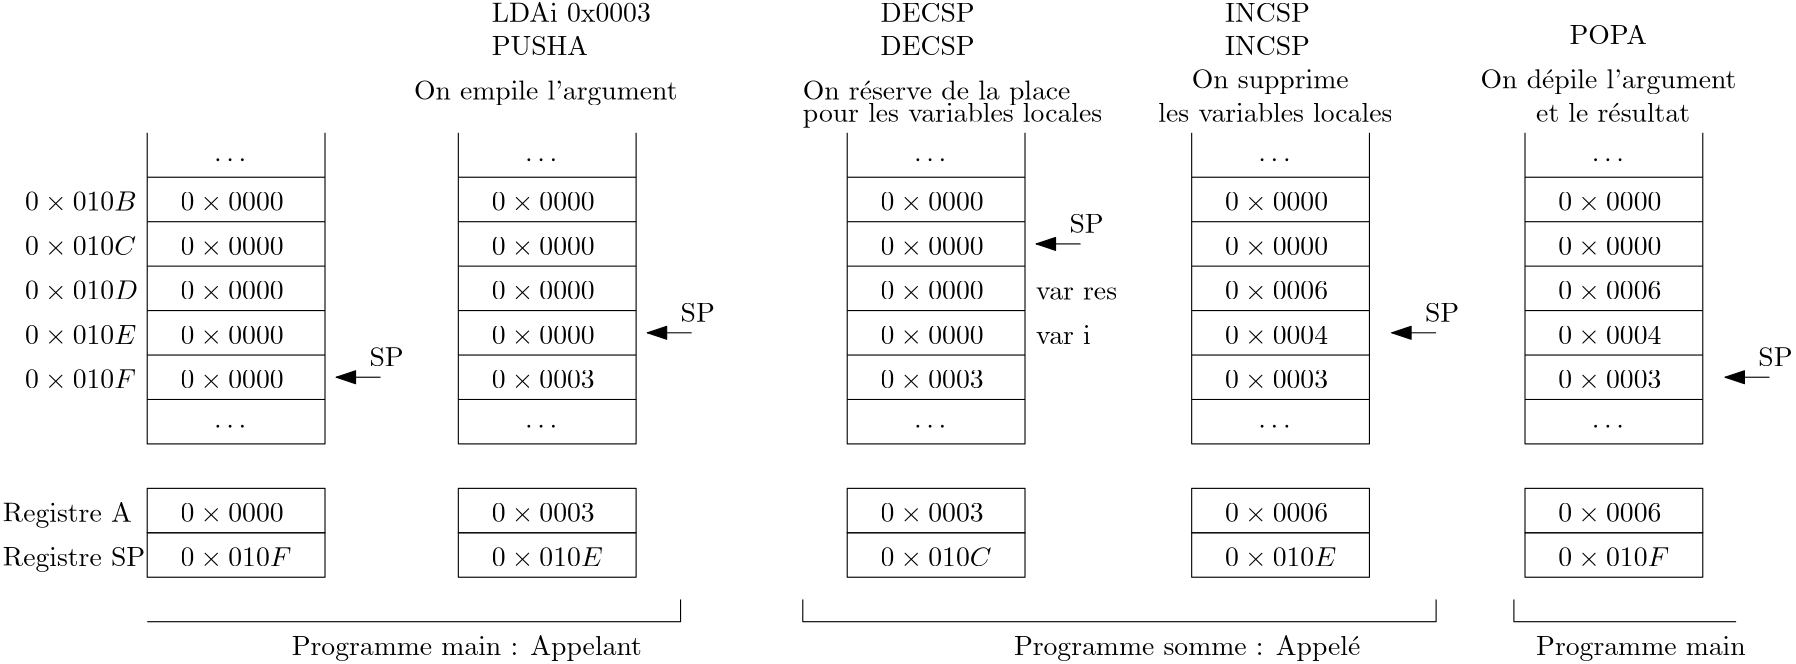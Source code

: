<?xml version="1.0"?>
<!DOCTYPE ipe SYSTEM "ipe.dtd">
<ipe version="70107" creator="Ipe 7.1.8">
<info created="D:20150826155902" modified="D:20150922093514"/>
<ipestyle name="basic">
<symbol name="arrow/arc(spx)">
<path stroke="sym-stroke" fill="sym-stroke" pen="sym-pen">
0 0 m
-1 0.333 l
-1 -0.333 l
h
</path>
</symbol>
<symbol name="arrow/farc(spx)">
<path stroke="sym-stroke" fill="white" pen="sym-pen">
0 0 m
-1 0.333 l
-1 -0.333 l
h
</path>
</symbol>
<symbol name="arrow/ptarc(spx)">
<path stroke="sym-stroke" fill="sym-stroke" pen="sym-pen">
0 0 m
-1 0.333 l
-0.8 0 l
-1 -0.333 l
h
</path>
</symbol>
<symbol name="arrow/fptarc(spx)">
<path stroke="sym-stroke" fill="white" pen="sym-pen">
0 0 m
-1 0.333 l
-0.8 0 l
-1 -0.333 l
h
</path>
</symbol>
<symbol name="mark/circle(sx)" transformations="translations">
<path fill="sym-stroke">
0.6 0 0 0.6 0 0 e
0.4 0 0 0.4 0 0 e
</path>
</symbol>
<symbol name="mark/disk(sx)" transformations="translations">
<path fill="sym-stroke">
0.6 0 0 0.6 0 0 e
</path>
</symbol>
<symbol name="mark/fdisk(sfx)" transformations="translations">
<group>
<path fill="sym-fill">
0.5 0 0 0.5 0 0 e
</path>
<path fill="sym-stroke" fillrule="eofill">
0.6 0 0 0.6 0 0 e
0.4 0 0 0.4 0 0 e
</path>
</group>
</symbol>
<symbol name="mark/box(sx)" transformations="translations">
<path fill="sym-stroke" fillrule="eofill">
-0.6 -0.6 m
0.6 -0.6 l
0.6 0.6 l
-0.6 0.6 l
h
-0.4 -0.4 m
0.4 -0.4 l
0.4 0.4 l
-0.4 0.4 l
h
</path>
</symbol>
<symbol name="mark/square(sx)" transformations="translations">
<path fill="sym-stroke">
-0.6 -0.6 m
0.6 -0.6 l
0.6 0.6 l
-0.6 0.6 l
h
</path>
</symbol>
<symbol name="mark/fsquare(sfx)" transformations="translations">
<group>
<path fill="sym-fill">
-0.5 -0.5 m
0.5 -0.5 l
0.5 0.5 l
-0.5 0.5 l
h
</path>
<path fill="sym-stroke" fillrule="eofill">
-0.6 -0.6 m
0.6 -0.6 l
0.6 0.6 l
-0.6 0.6 l
h
-0.4 -0.4 m
0.4 -0.4 l
0.4 0.4 l
-0.4 0.4 l
h
</path>
</group>
</symbol>
<symbol name="mark/cross(sx)" transformations="translations">
<group>
<path fill="sym-stroke">
-0.43 -0.57 m
0.57 0.43 l
0.43 0.57 l
-0.57 -0.43 l
h
</path>
<path fill="sym-stroke">
-0.43 0.57 m
0.57 -0.43 l
0.43 -0.57 l
-0.57 0.43 l
h
</path>
</group>
</symbol>
<symbol name="arrow/fnormal(spx)">
<path stroke="sym-stroke" fill="white" pen="sym-pen">
0 0 m
-1 0.333 l
-1 -0.333 l
h
</path>
</symbol>
<symbol name="arrow/pointed(spx)">
<path stroke="sym-stroke" fill="sym-stroke" pen="sym-pen">
0 0 m
-1 0.333 l
-0.8 0 l
-1 -0.333 l
h
</path>
</symbol>
<symbol name="arrow/fpointed(spx)">
<path stroke="sym-stroke" fill="white" pen="sym-pen">
0 0 m
-1 0.333 l
-0.8 0 l
-1 -0.333 l
h
</path>
</symbol>
<symbol name="arrow/linear(spx)">
<path stroke="sym-stroke" pen="sym-pen">
-1 0.333 m
0 0 l
-1 -0.333 l
</path>
</symbol>
<symbol name="arrow/fdouble(spx)">
<path stroke="sym-stroke" fill="white" pen="sym-pen">
0 0 m
-1 0.333 l
-1 -0.333 l
h
-1 0 m
-2 0.333 l
-2 -0.333 l
h
</path>
</symbol>
<symbol name="arrow/double(spx)">
<path stroke="sym-stroke" fill="sym-stroke" pen="sym-pen">
0 0 m
-1 0.333 l
-1 -0.333 l
h
-1 0 m
-2 0.333 l
-2 -0.333 l
h
</path>
</symbol>
<pen name="heavier" value="0.8"/>
<pen name="fat" value="1.2"/>
<pen name="ultrafat" value="2"/>
<symbolsize name="large" value="5"/>
<symbolsize name="small" value="2"/>
<symbolsize name="tiny" value="1.1"/>
<arrowsize name="large" value="10"/>
<arrowsize name="small" value="5"/>
<arrowsize name="tiny" value="3"/>
<color name="red" value="1 0 0"/>
<color name="green" value="0 1 0"/>
<color name="blue" value="0 0 1"/>
<color name="yellow" value="1 1 0"/>
<color name="orange" value="1 0.647 0"/>
<color name="gold" value="1 0.843 0"/>
<color name="purple" value="0.627 0.125 0.941"/>
<color name="gray" value="0.745"/>
<color name="brown" value="0.647 0.165 0.165"/>
<color name="navy" value="0 0 0.502"/>
<color name="pink" value="1 0.753 0.796"/>
<color name="seagreen" value="0.18 0.545 0.341"/>
<color name="turquoise" value="0.251 0.878 0.816"/>
<color name="violet" value="0.933 0.51 0.933"/>
<color name="darkblue" value="0 0 0.545"/>
<color name="darkcyan" value="0 0.545 0.545"/>
<color name="darkgray" value="0.663"/>
<color name="darkgreen" value="0 0.392 0"/>
<color name="darkmagenta" value="0.545 0 0.545"/>
<color name="darkorange" value="1 0.549 0"/>
<color name="darkred" value="0.545 0 0"/>
<color name="lightblue" value="0.678 0.847 0.902"/>
<color name="lightcyan" value="0.878 1 1"/>
<color name="lightgray" value="0.827"/>
<color name="lightgreen" value="0.565 0.933 0.565"/>
<color name="lightyellow" value="1 1 0.878"/>
<dashstyle name="dashed" value="[4] 0"/>
<dashstyle name="dotted" value="[1 3] 0"/>
<dashstyle name="dash dotted" value="[4 2 1 2] 0"/>
<dashstyle name="dash dot dotted" value="[4 2 1 2 1 2] 0"/>
<textsize name="large" value="\large"/>
<textsize name="small" value="\small"/>
<textsize name="tiny" value="\tiny"/>
<textsize name="Large" value="\Large"/>
<textsize name="LARGE" value="\LARGE"/>
<textsize name="huge" value="\huge"/>
<textsize name="Huge" value="\Huge"/>
<textsize name="footnote" value="\footnotesize"/>
<textstyle name="center" begin="\begin{center}" end="\end{center}"/>
<textstyle name="itemize" begin="\begin{itemize}" end="\end{itemize}"/>
<textstyle name="item" begin="\begin{itemize}\item{}" end="\end{itemize}"/>
<gridsize name="4 pts" value="4"/>
<gridsize name="8 pts (~3 mm)" value="8"/>
<gridsize name="16 pts (~6 mm)" value="16"/>
<gridsize name="32 pts (~12 mm)" value="32"/>
<gridsize name="10 pts (~3.5 mm)" value="10"/>
<gridsize name="20 pts (~7 mm)" value="20"/>
<gridsize name="14 pts (~5 mm)" value="14"/>
<gridsize name="28 pts (~10 mm)" value="28"/>
<gridsize name="56 pts (~20 mm)" value="56"/>
<anglesize name="90 deg" value="90"/>
<anglesize name="60 deg" value="60"/>
<anglesize name="45 deg" value="45"/>
<anglesize name="30 deg" value="30"/>
<anglesize name="22.5 deg" value="22.5"/>
<tiling name="falling" angle="-60" step="4" width="1"/>
<tiling name="rising" angle="30" step="4" width="1"/>
</ipestyle>
<ipestyle name="bigpaper">
<layout paper="10000 6000" origin="0 0" frame="10000 6000"/>
<titlestyle pos="10 10" size="LARGE" color="title"  valign="baseline"/>
</ipestyle>
<page>
<layer name="alpha"/>
<view layers="alpha" active="alpha"/>
<path layer="alpha" stroke="black">
192 752 m
192 640 l
256 640 l
256 752 l
</path>
<path stroke="black">
192 656 m
256 656 l
</path>
<path stroke="black">
192 672 m
256 672 l
</path>
<path stroke="black">
192 688 m
256 688 l
</path>
<text matrix="1 0 0 1 48 24" transformations="translations" pos="268 756" stroke="black" type="label" width="34.731" height="6.808" depth="0" valign="baseline">PUSHA</text>
<path matrix="1 0 0 1 0 -16" stroke="black">
192 624 m
192 608 l
256 608 l
256 624 l
h
</path>
<text matrix="1 0 0 1 -20 -20" transformations="translations" pos="160 616" stroke="black" type="label" width="51.28" height="6.815" depth="1.93" valign="baseline">Registre SP</text>
<text matrix="1 0 0 1 0 12" transformations="translations" pos="148 648" stroke="black" type="label" width="39.892" height="6.808" depth="0.83" valign="baseline">$0\times010F$</text>
<text matrix="1 0 0 1 0 28" transformations="translations" pos="148 648" stroke="black" type="label" width="40.03" height="6.808" depth="0.83" valign="baseline">$0\times010E$</text>
<text matrix="1 0 0 1 0 44" transformations="translations" pos="148 648" stroke="black" type="label" width="40.627" height="6.808" depth="0.83" valign="baseline">$0\times010D$</text>
<text matrix="1 0 0 1 0 60" transformations="translations" pos="148 648" stroke="black" type="label" width="39.935" height="6.808" depth="0.83" valign="baseline">$0\times010C$</text>
<path stroke="black">
192 704 m
256 704 l
</path>
<path stroke="black">
192 720 m
256 720 l
</path>
<text matrix="1 0 0 1 0 16" transformations="translations" pos="216 724" stroke="black" type="label" width="11.623" height="4.428" depth="0" valign="baseline">$\cdots$</text>
<text matrix="1 0 0 1 0 -80" transformations="translations" pos="216 724" stroke="black" type="label" width="11.623" height="4.428" depth="0" valign="baseline">$\cdots$</text>
<text matrix="1 0 0 1 56 -52" transformations="translations" pos="148 648" stroke="black" type="label" width="39.892" height="6.808" depth="0.83" valign="baseline">$0\times010F$</text>
<path stroke="black">
192 624 m
192 608 l
256 608 l
256 624 l
h
</path>
<text matrix="1 0 0 1 -20 -4" transformations="translations" pos="160 616" stroke="black" type="label" width="46.437" height="6.815" depth="1.93" valign="baseline">Registre A</text>
<text matrix="1 0 0 1 56 -36" transformations="translations" pos="148 648" stroke="black" type="label" width="37.083" height="6.421" depth="0.83" valign="baseline">$0\times0000$</text>
<path matrix="1 0 0 1 -132 0" stroke="black">
436 752 m
436 640 l
500 640 l
500 752 l
</path>
<path matrix="1 0 0 1 112 0" stroke="black">
192 656 m
256 656 l
</path>
<path matrix="1 0 0 1 112 0" stroke="black">
192 672 m
256 672 l
</path>
<path matrix="1 0 0 1 112 0" stroke="black">
192 688 m
256 688 l
</path>
<path matrix="1 0 0 1 112 -16" stroke="black">
192 624 m
192 608 l
256 608 l
256 624 l
h
</path>
<path matrix="1 0 0 1 112 0" stroke="black">
192 704 m
256 704 l
</path>
<path matrix="1 0 0 1 112 0" stroke="black">
192 720 m
256 720 l
</path>
<text matrix="1 0 0 1 112 16" transformations="translations" pos="216 724" stroke="black" type="label" width="11.623" height="4.428" depth="0" valign="baseline">$\cdots$</text>
<text matrix="1 0 0 1 112 -80" transformations="translations" pos="216 724" stroke="black" type="label" width="11.623" height="4.428" depth="0" valign="baseline">$\cdots$</text>
<text matrix="1 0 0 1 168 -52" transformations="translations" pos="148 648" stroke="black" type="label" width="40.03" height="6.808" depth="0.83" valign="baseline">$0\times010E$</text>
<path matrix="1 0 0 1 112 0" stroke="black">
192 624 m
192 608 l
256 608 l
256 624 l
h
</path>
<text matrix="1 0 0 1 168 -36" transformations="translations" pos="148 648" stroke="black" type="label" width="37.083" height="6.421" depth="0.83" valign="baseline">$0\times0003$</text>
<path stroke="black" arrow="normal/normal">
276 664 m
260 664 l
</path>
<text matrix="1 0 0 1 168 12" transformations="translations" pos="148 648" stroke="black" type="label" width="37.083" height="6.421" depth="0.83" valign="baseline">$0\times0003$</text>
<path matrix="1 0 0 1 112 16" stroke="black" arrow="normal/normal">
276 664 m
260 664 l
</path>
<text matrix="1 0 0 1 20 8" transformations="translations" pos="268 756" stroke="black" type="label" width="94.95" height="6.926" depth="1.93" valign="baseline">On empile l&apos;argument</text>
<text transformations="translations" pos="272 668" stroke="black" type="label" width="12.315" height="6.808" depth="0" valign="baseline">SP</text>
<text matrix="1 0 0 1 112 16" transformations="translations" pos="272 668" stroke="black" type="label" width="12.315" height="6.808" depth="0" valign="baseline">SP</text>
<text matrix="1 0 0 1 48 36" transformations="translations" pos="268 756" stroke="black" type="label" width="57.285" height="6.808" depth="0" valign="baseline">LDAi 0x0003</text>
<text matrix="1 0 0 1 0 76" transformations="translations" pos="148 648" stroke="black" type="label" width="40.158" height="6.808" depth="0.83" valign="baseline">$0\times010B$</text>
<path stroke="black">
192 736 m
256 736 l
</path>
<path matrix="1 0 0 1 -132 0" stroke="black">
436 736 m
500 736 l
</path>
<text matrix="1 0 0 1 188 24" transformations="translations" pos="268 756" stroke="black" type="label" width="33.901" height="6.808" depth="0" valign="baseline">DECSP</text>
<path matrix="1 0 0 1 8 0" stroke="black">
436 752 m
436 640 l
500 640 l
500 752 l
</path>
<path matrix="1 0 0 1 252 0" stroke="black">
192 656 m
256 656 l
</path>
<path matrix="1 0 0 1 252 0" stroke="black">
192 672 m
256 672 l
</path>
<path matrix="1 0 0 1 252 0" stroke="black">
192 688 m
256 688 l
</path>
<path matrix="1 0 0 1 252 -16" stroke="black">
192 624 m
192 608 l
256 608 l
256 624 l
h
</path>
<path matrix="1 0 0 1 252 0" stroke="black">
192 704 m
256 704 l
</path>
<path matrix="1 0 0 1 252 0" stroke="black">
192 720 m
256 720 l
</path>
<text matrix="1 0 0 1 252 16" transformations="translations" pos="216 724" stroke="black" type="label" width="11.623" height="4.428" depth="0" valign="baseline">$\cdots$</text>
<text matrix="1 0 0 1 252 -80" transformations="translations" pos="216 724" stroke="black" type="label" width="11.623" height="4.428" depth="0" valign="baseline">$\cdots$</text>
<text matrix="1 0 0 1 308 -52" transformations="translations" pos="148 648" stroke="black" type="label" width="39.935" height="6.808" depth="0.83" valign="baseline">$0\times010C$</text>
<path matrix="1 0 0 1 252 0" stroke="black">
192 624 m
192 608 l
256 608 l
256 624 l
h
</path>
<text matrix="1 0 0 1 308 -36" transformations="translations" pos="148 648" stroke="black" type="label" width="37.083" height="6.421" depth="0.83" valign="baseline">$0\times0003$</text>
<text matrix="1 0 0 1 308 12" transformations="translations" pos="148 648" stroke="black" type="label" width="37.083" height="6.421" depth="0.83" valign="baseline">$0\times0003$</text>
<path matrix="1 0 0 1 252 48" stroke="black" arrow="normal/normal">
276 664 m
260 664 l
</path>
<text matrix="1 0 0 1 160 8" transformations="translations" pos="268 756" stroke="black" type="label" width="96.416" height="6.926" depth="1.93" valign="baseline">On r{\&apos;e}serve de la place</text>
<text matrix="1 0 0 1 252 48" transformations="translations" pos="272 668" stroke="black" type="label" width="12.315" height="6.808" depth="0" valign="baseline">SP</text>
<text matrix="1 0 0 1 188 36" transformations="translations" pos="268 756" stroke="black" type="label" width="33.901" height="6.808" depth="0" valign="baseline">DECSP</text>
<path matrix="1 0 0 1 8 0" stroke="black">
436 736 m
500 736 l
</path>
<text matrix="1 0 0 1 160 0" transformations="translations" pos="268 756" stroke="black" type="label" width="107.873" height="6.926" depth="1.93" valign="baseline">pour les variables locales</text>
<text matrix="1 0 0 1 56 12" transformations="translations" pos="148 648" stroke="black" type="label" width="37.083" height="6.421" depth="0.83" valign="baseline">$0\times0000$</text>
<text matrix="1 0 0 1 56 28" transformations="translations" pos="148 648" stroke="black" type="label" width="37.083" height="6.421" depth="0.83" valign="baseline">$0\times0000$</text>
<text matrix="1 0 0 1 56 44" transformations="translations" pos="148 648" stroke="black" type="label" width="37.083" height="6.421" depth="0.83" valign="baseline">$0\times0000$</text>
<text matrix="1 0 0 1 56 60" transformations="translations" pos="148 648" stroke="black" type="label" width="37.083" height="6.421" depth="0.83" valign="baseline">$0\times0000$</text>
<text matrix="1 0 0 1 56 76" transformations="translations" pos="148 648" stroke="black" type="label" width="37.083" height="6.421" depth="0.83" valign="baseline">$0\times0000$</text>
<text matrix="1 0 0 1 168 44" transformations="translations" pos="148 648" stroke="black" type="label" width="37.083" height="6.421" depth="0.83" valign="baseline">$0\times0000$</text>
<text matrix="1 0 0 1 168 60" transformations="translations" pos="148 648" stroke="black" type="label" width="37.083" height="6.421" depth="0.83" valign="baseline">$0\times0000$</text>
<text matrix="1 0 0 1 168 76" transformations="translations" pos="148 648" stroke="black" type="label" width="37.083" height="6.421" depth="0.83" valign="baseline">$0\times0000$</text>
<text matrix="1 0 0 1 308 44" transformations="translations" pos="148 648" stroke="black" type="label" width="37.083" height="6.421" depth="0.83" valign="baseline">$0\times0000$</text>
<text matrix="1 0 0 1 308 60" transformations="translations" pos="148 648" stroke="black" type="label" width="37.083" height="6.421" depth="0.83" valign="baseline">$0\times0000$</text>
<text matrix="1 0 0 1 308 76" transformations="translations" pos="148 648" stroke="black" type="label" width="37.083" height="6.421" depth="0.83" valign="baseline">$0\times0000$</text>
<text matrix="1 0 0 1 312 24" transformations="translations" pos="268 756" stroke="black" type="label" width="30.58" height="6.808" depth="0" valign="baseline">INCSP</text>
<path matrix="1 0 0 1 132 0" stroke="black">
436 752 m
436 640 l
500 640 l
500 752 l
</path>
<path matrix="1 0 0 1 376 0" stroke="black">
192 656 m
256 656 l
</path>
<path matrix="1 0 0 1 376 0" stroke="black">
192 672 m
256 672 l
</path>
<path matrix="1 0 0 1 376 0" stroke="black">
192 688 m
256 688 l
</path>
<path matrix="1 0 0 1 376 -16" stroke="black">
192 624 m
192 608 l
256 608 l
256 624 l
h
</path>
<path matrix="1 0 0 1 376 0" stroke="black">
192 704 m
256 704 l
</path>
<path matrix="1 0 0 1 376 0" stroke="black">
192 720 m
256 720 l
</path>
<text matrix="1 0 0 1 376 16" transformations="translations" pos="216 724" stroke="black" type="label" width="11.623" height="4.428" depth="0" valign="baseline">$\cdots$</text>
<text matrix="1 0 0 1 376 -80" transformations="translations" pos="216 724" stroke="black" type="label" width="11.623" height="4.428" depth="0" valign="baseline">$\cdots$</text>
<text matrix="1 0 0 1 432 -52" transformations="translations" pos="148 648" stroke="black" type="label" width="40.03" height="6.808" depth="0.83" valign="baseline">$0\times010E$</text>
<path matrix="1 0 0 1 376 0" stroke="black">
192 624 m
192 608 l
256 608 l
256 624 l
h
</path>
<text matrix="1 0 0 1 432 12" transformations="translations" pos="148 648" stroke="black" type="label" width="37.083" height="6.421" depth="0.83" valign="baseline">$0\times0003$</text>
<path matrix="1 0 0 1 380 16" stroke="black" arrow="normal/normal">
276 664 m
260 664 l
</path>
<text matrix="1 0 0 1 300 12" transformations="translations" pos="268 756" stroke="black" type="label" width="56.538" height="6.815" depth="1.93" valign="baseline">On supprime</text>
<text matrix="1 0 0 1 380 16" transformations="translations" pos="272 668" stroke="black" type="label" width="12.315" height="6.808" depth="0" valign="baseline">SP</text>
<text matrix="1 0 0 1 312 36" transformations="translations" pos="268 756" stroke="black" type="label" width="30.58" height="6.808" depth="0" valign="baseline">INCSP</text>
<path matrix="1 0 0 1 132 0" stroke="black">
436 736 m
500 736 l
</path>
<text matrix="1 0 0 1 288 0" transformations="translations" pos="268 756" stroke="black" type="label" width="84.323" height="6.918" depth="0" valign="baseline">les variables locales</text>
<text matrix="1 0 0 1 432 28" transformations="translations" pos="148 648" stroke="black" type="label" width="37.083" height="6.421" depth="0.83" valign="baseline">$0\times0004$</text>
<text matrix="1 0 0 1 432 44" transformations="translations" pos="148 648" stroke="black" type="label" width="37.083" height="6.421" depth="0.83" valign="baseline">$0\times0006$</text>
<text matrix="1 0 0 1 432 76" transformations="translations" pos="148 648" stroke="black" type="label" width="37.083" height="6.421" depth="0.83" valign="baseline">$0\times0000$</text>
<text matrix="1 0 0 1 252 224" transformations="translations" pos="260 468" stroke="black" type="label" width="29.168" height="4.289" depth="0" valign="baseline">var res</text>
<text matrix="1 0 0 1 252 224" transformations="translations" pos="260 452" stroke="black" type="label" width="19.676" height="6.654" depth="0" valign="baseline">var i</text>
<path stroke="black">
428 584 m
428 576 l
656 576 l
656 584 l
</path>
<text matrix="1 0 0 1 -180 0" transformations="translations" pos="684 564" stroke="black" type="label" width="124.782" height="6.926" depth="1.93" valign="baseline">Programme somme : Appel{\&apos;e}</text>
<path matrix="1 0 0 1 252 0" stroke="black">
436 752 m
436 640 l
500 640 l
500 752 l
</path>
<path matrix="1 0 0 1 496 0" stroke="black">
192 656 m
256 656 l
</path>
<path matrix="1 0 0 1 496 0" stroke="black">
192 672 m
256 672 l
</path>
<path matrix="1 0 0 1 496 0" stroke="black">
192 688 m
256 688 l
</path>
<path matrix="1 0 0 1 496 -16" stroke="black">
192 624 m
192 608 l
256 608 l
256 624 l
h
</path>
<path matrix="1 0 0 1 496 0" stroke="black">
192 704 m
256 704 l
</path>
<path matrix="1 0 0 1 496 0" stroke="black">
192 720 m
256 720 l
</path>
<text matrix="1 0 0 1 496 16" transformations="translations" pos="216 724" stroke="black" type="label" width="11.623" height="4.428" depth="0" valign="baseline">$\cdots$</text>
<text matrix="1 0 0 1 496 -80" transformations="translations" pos="216 724" stroke="black" type="label" width="11.623" height="4.428" depth="0" valign="baseline">$\cdots$</text>
<text matrix="1 0 0 1 552 -52" transformations="translations" pos="148 648" stroke="black" type="label" width="39.892" height="6.808" depth="0.83" valign="baseline">$0\times010F$</text>
<path matrix="1 0 0 1 496 0" stroke="black">
192 624 m
192 608 l
256 608 l
256 624 l
h
</path>
<text matrix="1 0 0 1 552 -36" transformations="translations" pos="148 648" stroke="black" type="label" width="37.083" height="6.421" depth="0.83" valign="baseline">$0\times0006$</text>
<text matrix="1 0 0 1 552 12" transformations="translations" pos="148 648" stroke="black" type="label" width="37.083" height="6.421" depth="0.83" valign="baseline">$0\times0003$</text>
<path matrix="1 0 0 1 500 0" stroke="black" arrow="normal/normal">
276 664 m
260 664 l
</path>
<text matrix="1 0 0 1 404 12" transformations="translations" pos="268 756" stroke="black" type="label" width="92.182" height="6.926" depth="1.93" valign="baseline">On d{\&apos;e}pile l&apos;argument</text>
<text matrix="1 0 0 1 500 0" transformations="translations" pos="272 668" stroke="black" type="label" width="12.315" height="6.808" depth="0" valign="baseline">SP</text>
<text matrix="1 0 0 1 436 28" transformations="translations" pos="268 756" stroke="black" type="label" width="27.951" height="6.808" depth="0" valign="baseline">POPA</text>
<path matrix="1 0 0 1 252 0" stroke="black">
436 736 m
500 736 l
</path>
<text matrix="1 0 0 1 424 0" transformations="translations" pos="268 756" stroke="black" type="label" width="55.431" height="6.918" depth="0" valign="baseline">et le r{\&apos;e}sultat</text>
<text matrix="1 0 0 1 552 28" transformations="translations" pos="148 648" stroke="black" type="label" width="37.083" height="6.421" depth="0.83" valign="baseline">$0\times0004$</text>
<text matrix="1 0 0 1 552 44" transformations="translations" pos="148 648" stroke="black" type="label" width="37.083" height="6.421" depth="0.83" valign="baseline">$0\times0006$</text>
<text matrix="1 0 0 1 552 76" transformations="translations" pos="148 648" stroke="black" type="label" width="37.083" height="6.421" depth="0.83" valign="baseline">$0\times0000$</text>
<path stroke="black">
192 576 m
192 576 l
384 576 l
384 584 l
</path>
<path matrix="1 0 0 1 -244 0" stroke="black">
928 584 m
928 576 l
1008 576 l
1008 576 l
</path>
<text matrix="1 0 0 1 -440 0" transformations="translations" pos="684 564" stroke="black" type="label" width="126.111" height="6.926" depth="1.93" valign="baseline">Programme main : Appelant</text>
<text matrix="1 0 0 1 8 0" transformations="translations" pos="684 564" stroke="black" type="label" width="75.467" height="6.815" depth="1.93" valign="baseline">Programme main</text>
<text matrix="1 0 0 1 168 28" transformations="translations" pos="148 648" stroke="black" type="label" width="37.083" height="6.421" depth="0.83" valign="baseline">$0\times0000$</text>
<text matrix="1 0 0 1 308 28" transformations="translations" pos="148 648" stroke="black" type="label" width="37.083" height="6.421" depth="0.83" valign="baseline">$0\times0000$</text>
<text matrix="1 0 0 1 432 60" transformations="translations" pos="148 648" stroke="black" type="label" width="37.083" height="6.421" depth="0.83" valign="baseline">$0\times0000$</text>
<text matrix="1 0 0 1 552 60" transformations="translations" pos="148 648" stroke="black" type="label" width="37.083" height="6.421" depth="0.83" valign="baseline">$0\times0000$</text>
<text matrix="1 0 0 1 432 -36" transformations="translations" pos="148 648" stroke="black" type="label" width="37.083" height="6.421" depth="0.83" valign="baseline">$0\times0006$</text>
</page>
</ipe>
